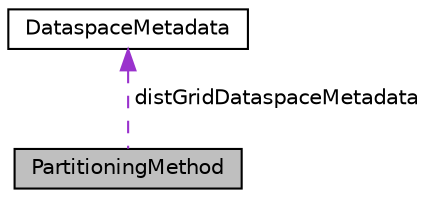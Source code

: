 digraph "PartitioningMethod"
{
 // LATEX_PDF_SIZE
  bgcolor="transparent";
  edge [fontname="Helvetica",fontsize="10",labelfontname="Helvetica",labelfontsize="10"];
  node [fontname="Helvetica",fontsize="10",shape=record];
  Node1 [label="PartitioningMethod",height=0.2,width=0.4,color="black", fillcolor="grey75", style="filled", fontcolor="black",tooltip="Base class for the partitioning methods (abstract class)."];
  Node2 -> Node1 [dir="back",color="darkorchid3",fontsize="10",style="dashed",label=" distGridDataspaceMetadata" ,fontname="Helvetica"];
  Node2 [label="DataspaceMetadata",height=0.2,width=0.4,color="black",URL="$structDataspaceMetadata.html",tooltip="All dataspace related metadata, filled in after loading the dataset(s)."];
}
